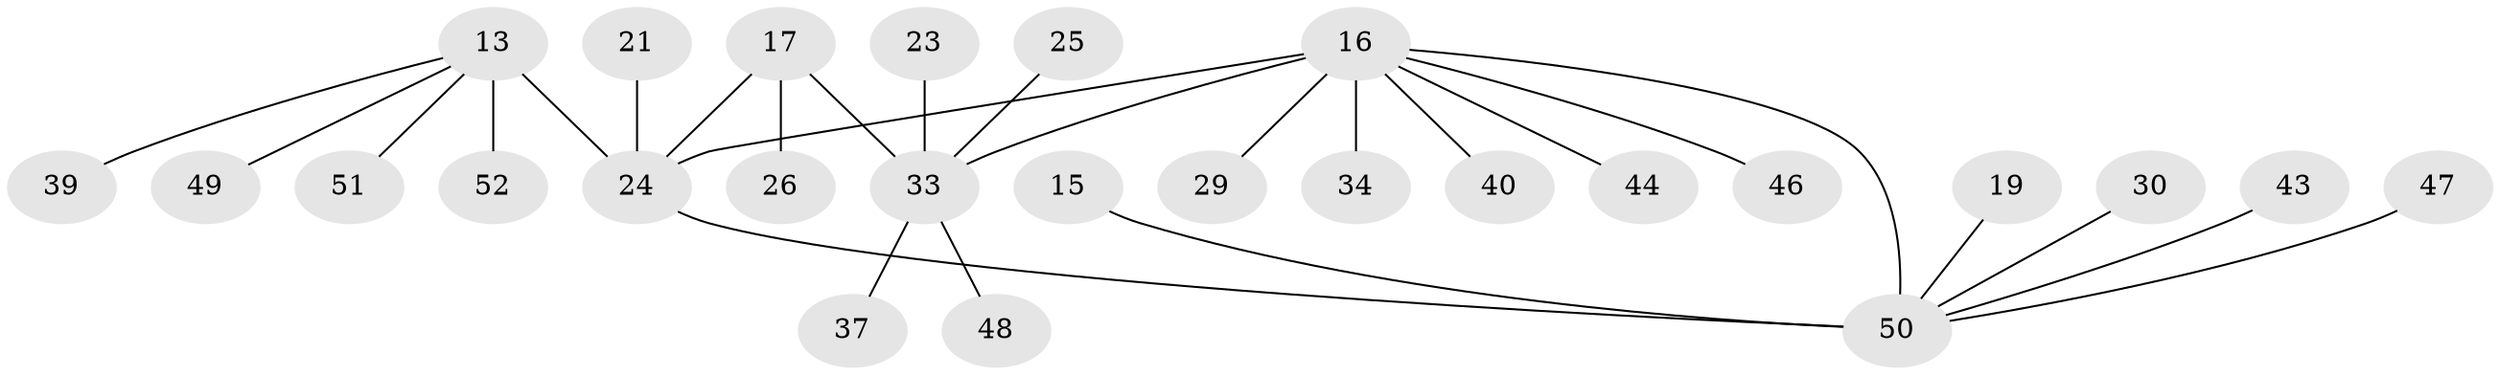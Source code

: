 // original degree distribution, {7: 0.019230769230769232, 3: 0.07692307692307693, 5: 0.07692307692307693, 9: 0.019230769230769232, 8: 0.019230769230769232, 6: 0.038461538461538464, 1: 0.5384615384615384, 2: 0.19230769230769232, 4: 0.019230769230769232}
// Generated by graph-tools (version 1.1) at 2025/54/03/09/25 04:54:28]
// undirected, 26 vertices, 27 edges
graph export_dot {
graph [start="1"]
  node [color=gray90,style=filled];
  13 [super="+4"];
  15;
  16 [super="+1+10"];
  17 [super="+6"];
  19;
  21;
  23;
  24 [super="+2+3+8"];
  25;
  26;
  29;
  30;
  33 [super="+22"];
  34;
  37;
  39;
  40 [super="+31"];
  43;
  44 [super="+41"];
  46 [super="+35"];
  47 [super="+42"];
  48;
  49;
  50 [super="+45+28"];
  51 [super="+32"];
  52 [super="+36+38"];
  13 -- 39;
  13 -- 49;
  13 -- 24 [weight=3];
  13 -- 52;
  13 -- 51;
  15 -- 50;
  16 -- 34;
  16 -- 24 [weight=2];
  16 -- 29;
  16 -- 40;
  16 -- 46;
  16 -- 44;
  16 -- 50 [weight=2];
  16 -- 33 [weight=2];
  17 -- 26;
  17 -- 24 [weight=2];
  17 -- 33;
  19 -- 50;
  21 -- 24;
  23 -- 33;
  24 -- 50 [weight=2];
  25 -- 33;
  30 -- 50;
  33 -- 48;
  33 -- 37;
  43 -- 50;
  47 -- 50;
}
